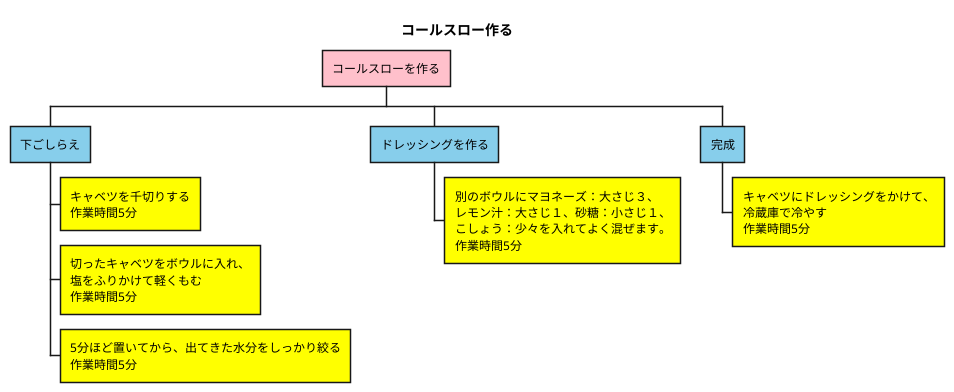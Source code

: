 @startwbs dinnerを作る
title コールスロー作る 
*[#Pink] コールスローを作る
**[#SkyBlue] 下ごしらえ
***[#Yellow] キャベツを千切りする\n作業時間5分
***[#Yellow] 切ったキャベツをボウルに入れ、\n塩をふりかけて軽くもむ\n作業時間5分
***[#Yellow] 5分ほど置いてから、出てきた水分をしっかり絞る\n作業時間5分
**[#SkyBlue] ドレッシングを作る
***[#Yellow] 別のボウルにマヨネーズ：大さじ３、\nレモン汁：大さじ１、砂糖：小さじ１、\nこしょう：少々を入れてよく混ぜます。\n作業時間5分
**[#SkyBlue] 完成
***[#Yellow] キャベツにドレッシングをかけて、\n冷蔵庫で冷やす\n作業時間5分
@endwbs